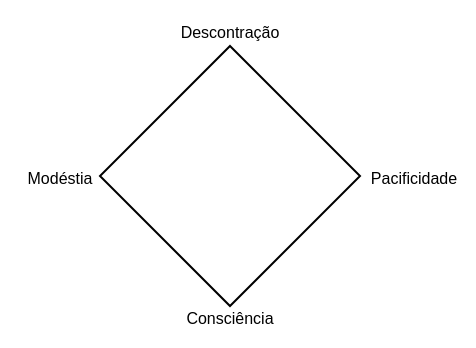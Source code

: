 <mxfile version="21.7.5" type="device">
  <diagram name="Page-1" id="rkZNH69ZYbZABoDn4leT">
    <mxGraphModel dx="557" dy="303" grid="1" gridSize="10" guides="1" tooltips="1" connect="1" arrows="1" fold="1" page="1" pageScale="1" pageWidth="850" pageHeight="1100" math="0" shadow="0">
      <root>
        <mxCell id="0" />
        <mxCell id="1" parent="0" />
        <mxCell id="nzP6fsCWfK1H_bQ6tM55-1" value="" style="rhombus;whiteSpace=wrap;html=1;" vertex="1" parent="1">
          <mxGeometry x="310" y="240" width="130" height="130" as="geometry" />
        </mxCell>
        <mxCell id="nzP6fsCWfK1H_bQ6tM55-2" value="&lt;font style=&quot;font-size: 8px;&quot;&gt;Descontração&lt;/font&gt;" style="text;html=1;strokeColor=none;fillColor=none;align=center;verticalAlign=middle;whiteSpace=wrap;rounded=0;" vertex="1" parent="1">
          <mxGeometry x="345" y="217" width="60" height="30" as="geometry" />
        </mxCell>
        <mxCell id="nzP6fsCWfK1H_bQ6tM55-3" value="&lt;font style=&quot;font-size: 8px;&quot;&gt;Consciência&lt;/font&gt;" style="text;html=1;strokeColor=none;fillColor=none;align=center;verticalAlign=middle;whiteSpace=wrap;rounded=0;" vertex="1" parent="1">
          <mxGeometry x="345" y="360" width="60" height="30" as="geometry" />
        </mxCell>
        <mxCell id="nzP6fsCWfK1H_bQ6tM55-4" value="&lt;font style=&quot;font-size: 8px;&quot;&gt;Modéstia&lt;/font&gt;" style="text;html=1;strokeColor=none;fillColor=none;align=center;verticalAlign=middle;whiteSpace=wrap;rounded=0;" vertex="1" parent="1">
          <mxGeometry x="260" y="290" width="60" height="30" as="geometry" />
        </mxCell>
        <mxCell id="nzP6fsCWfK1H_bQ6tM55-5" value="&lt;font style=&quot;font-size: 8px;&quot;&gt;Pacificidade&lt;/font&gt;" style="text;html=1;strokeColor=none;fillColor=none;align=center;verticalAlign=middle;whiteSpace=wrap;rounded=0;" vertex="1" parent="1">
          <mxGeometry x="437" y="290" width="60" height="30" as="geometry" />
        </mxCell>
      </root>
    </mxGraphModel>
  </diagram>
</mxfile>
